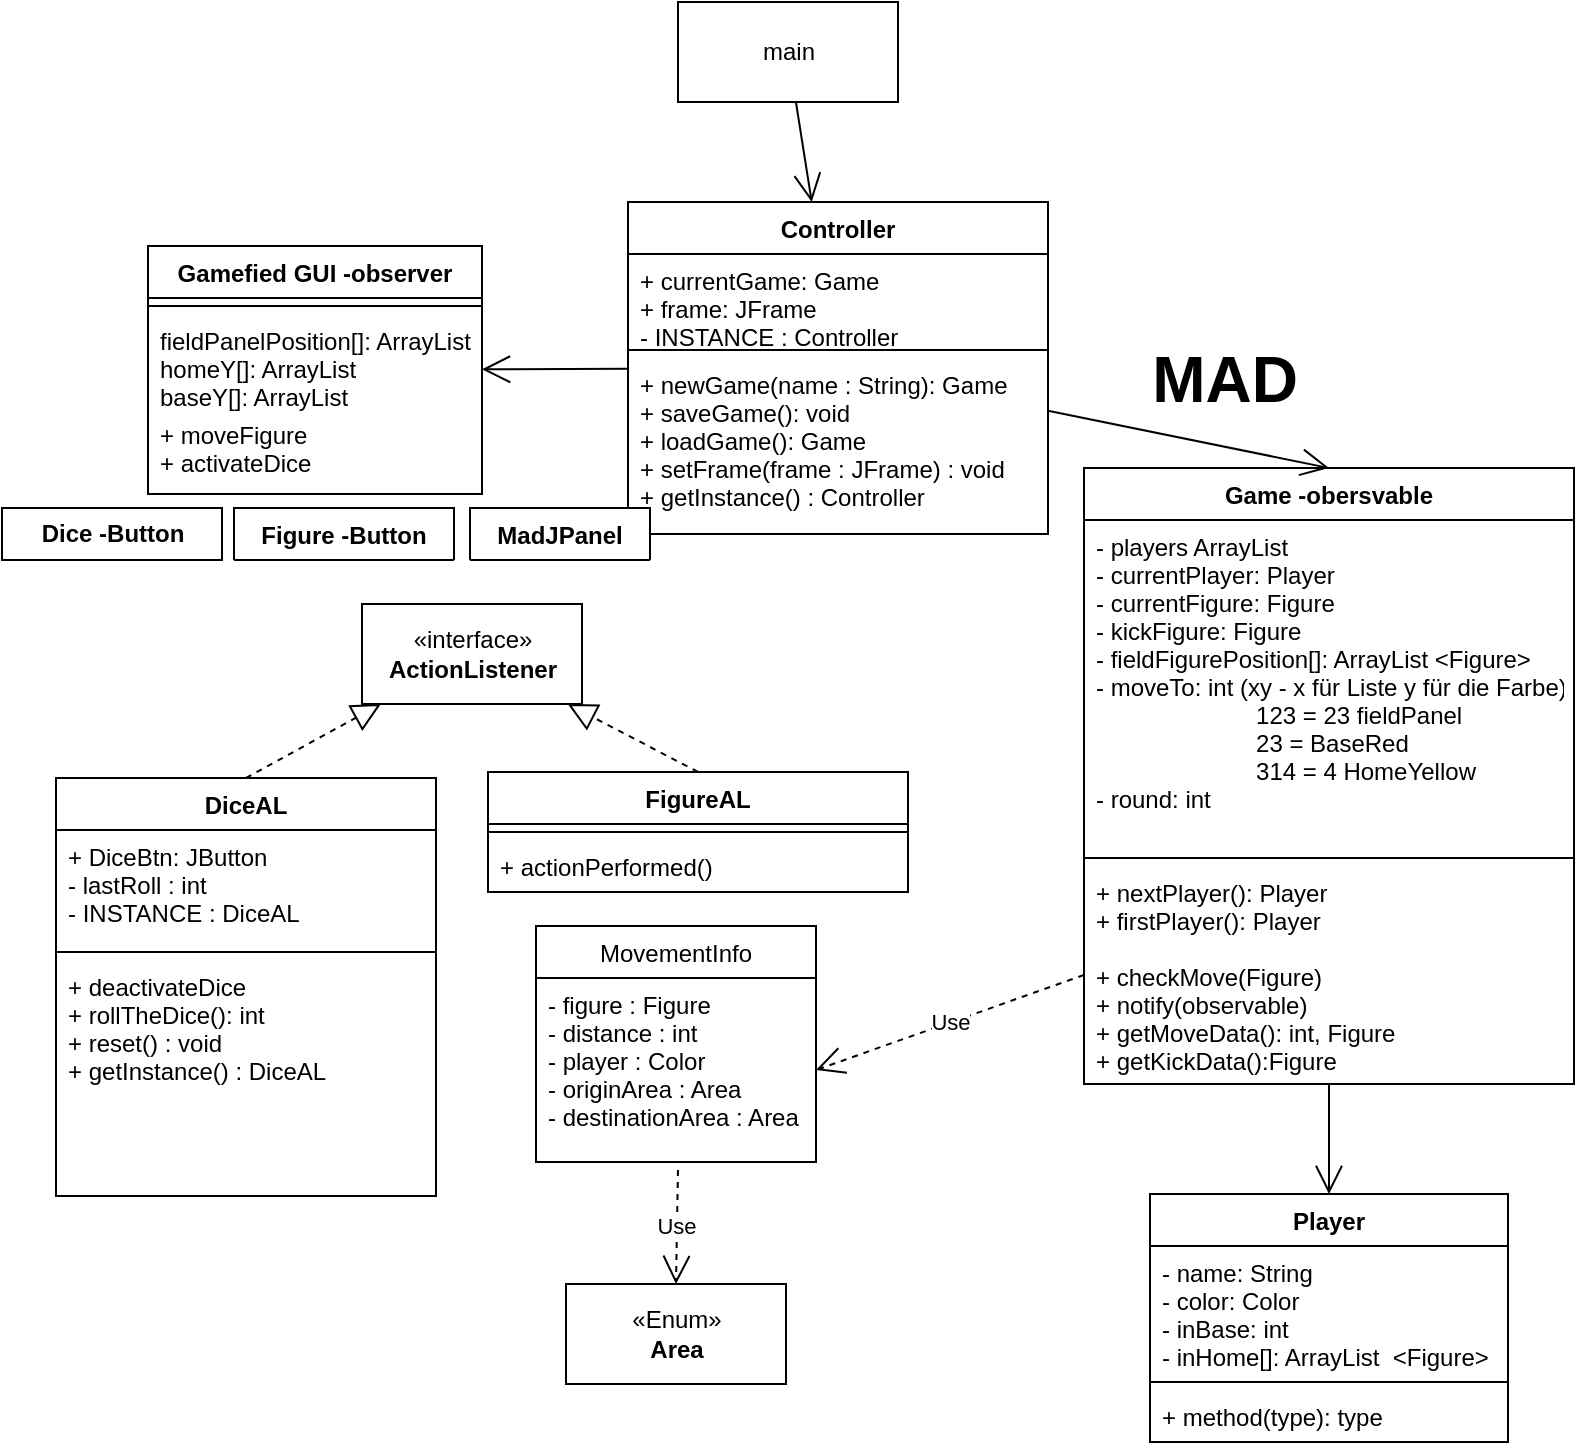<mxfile version="17.5.1" type="github">
  <diagram id="h7QU14QVFvEqcNQnfNww" name="Page-1">
    <mxGraphModel dx="1422" dy="762" grid="0" gridSize="10" guides="1" tooltips="1" connect="1" arrows="1" fold="1" page="1" pageScale="1" pageWidth="827" pageHeight="1169" math="0" shadow="0">
      <root>
        <mxCell id="0" />
        <mxCell id="1" parent="0" />
        <mxCell id="fChbEMPvrJXztvvPjygy-1" value="Player" style="swimlane;fontStyle=1;align=center;verticalAlign=top;childLayout=stackLayout;horizontal=1;startSize=26;horizontalStack=0;resizeParent=1;resizeParentMax=0;resizeLast=0;collapsible=1;marginBottom=0;" parent="1" vertex="1">
          <mxGeometry x="581" y="606" width="179" height="124" as="geometry" />
        </mxCell>
        <mxCell id="fChbEMPvrJXztvvPjygy-2" value="- name: String&#xa;- color: Color&#xa;- inBase: int&#xa;- inHome[]: ArrayList  &lt;Figure&gt;" style="text;strokeColor=none;fillColor=none;align=left;verticalAlign=top;spacingLeft=4;spacingRight=4;overflow=hidden;rotatable=0;points=[[0,0.5],[1,0.5]];portConstraint=eastwest;" parent="fChbEMPvrJXztvvPjygy-1" vertex="1">
          <mxGeometry y="26" width="179" height="64" as="geometry" />
        </mxCell>
        <mxCell id="fChbEMPvrJXztvvPjygy-3" value="" style="line;strokeWidth=1;fillColor=none;align=left;verticalAlign=middle;spacingTop=-1;spacingLeft=3;spacingRight=3;rotatable=0;labelPosition=right;points=[];portConstraint=eastwest;" parent="fChbEMPvrJXztvvPjygy-1" vertex="1">
          <mxGeometry y="90" width="179" height="8" as="geometry" />
        </mxCell>
        <mxCell id="fChbEMPvrJXztvvPjygy-4" value="+ method(type): type" style="text;strokeColor=none;fillColor=none;align=left;verticalAlign=top;spacingLeft=4;spacingRight=4;overflow=hidden;rotatable=0;points=[[0,0.5],[1,0.5]];portConstraint=eastwest;" parent="fChbEMPvrJXztvvPjygy-1" vertex="1">
          <mxGeometry y="98" width="179" height="26" as="geometry" />
        </mxCell>
        <mxCell id="fChbEMPvrJXztvvPjygy-13" value="FigureAL" style="swimlane;fontStyle=1;align=center;verticalAlign=top;childLayout=stackLayout;horizontal=1;startSize=26;horizontalStack=0;resizeParent=1;resizeParentMax=0;resizeLast=0;collapsible=1;marginBottom=0;rounded=0;" parent="1" vertex="1">
          <mxGeometry x="250" y="395" width="210" height="60" as="geometry" />
        </mxCell>
        <mxCell id="fChbEMPvrJXztvvPjygy-15" value="" style="line;strokeWidth=1;fillColor=none;align=left;verticalAlign=middle;spacingTop=-1;spacingLeft=3;spacingRight=3;rotatable=0;labelPosition=right;points=[];portConstraint=eastwest;" parent="fChbEMPvrJXztvvPjygy-13" vertex="1">
          <mxGeometry y="26" width="210" height="8" as="geometry" />
        </mxCell>
        <mxCell id="fChbEMPvrJXztvvPjygy-16" value="+ actionPerformed()" style="text;strokeColor=none;fillColor=none;align=left;verticalAlign=top;spacingLeft=4;spacingRight=4;overflow=hidden;rotatable=0;points=[[0,0.5],[1,0.5]];portConstraint=eastwest;" parent="fChbEMPvrJXztvvPjygy-13" vertex="1">
          <mxGeometry y="34" width="210" height="26" as="geometry" />
        </mxCell>
        <mxCell id="fChbEMPvrJXztvvPjygy-17" value="Game -obersvable" style="swimlane;fontStyle=1;align=center;verticalAlign=top;childLayout=stackLayout;horizontal=1;startSize=26;horizontalStack=0;resizeParent=1;resizeParentMax=0;resizeLast=0;collapsible=1;marginBottom=0;" parent="1" vertex="1">
          <mxGeometry x="548" y="243" width="245" height="308" as="geometry" />
        </mxCell>
        <mxCell id="fChbEMPvrJXztvvPjygy-18" value="- players ArrayList&#xa;- currentPlayer: Player&#xa;- currentFigure: Figure&#xa;- kickFigure: Figure&#xa;- fieldFigurePosition[]: ArrayList &lt;Figure&gt;&#xa;- moveTo: int (xy - x für Liste y für die Farbe)&#xa;                        123 = 23 fieldPanel &#xa;                        23 = BaseRed &#xa;                        314 = 4 HomeYellow&#xa;- round: int" style="text;strokeColor=none;fillColor=none;align=left;verticalAlign=top;spacingLeft=4;spacingRight=4;overflow=hidden;rotatable=0;points=[[0,0.5],[1,0.5]];portConstraint=eastwest;" parent="fChbEMPvrJXztvvPjygy-17" vertex="1">
          <mxGeometry y="26" width="245" height="165" as="geometry" />
        </mxCell>
        <mxCell id="fChbEMPvrJXztvvPjygy-19" value="" style="line;strokeWidth=1;fillColor=none;align=left;verticalAlign=middle;spacingTop=-1;spacingLeft=3;spacingRight=3;rotatable=0;labelPosition=right;points=[];portConstraint=eastwest;" parent="fChbEMPvrJXztvvPjygy-17" vertex="1">
          <mxGeometry y="191" width="245" height="8" as="geometry" />
        </mxCell>
        <mxCell id="fChbEMPvrJXztvvPjygy-20" value="+ nextPlayer(): Player&#xa;+ firstPlayer(): Player&#xa;&#xa;+ checkMove(Figure)&#xa;+ notify(observable)&#xa;+ getMoveData(): int, Figure&#xa;+ getKickData():Figure&#xa;&#xa;" style="text;strokeColor=none;fillColor=none;align=left;verticalAlign=top;spacingLeft=4;spacingRight=4;overflow=hidden;rotatable=0;points=[[0,0.5],[1,0.5]];portConstraint=eastwest;" parent="fChbEMPvrJXztvvPjygy-17" vertex="1">
          <mxGeometry y="199" width="245" height="109" as="geometry" />
        </mxCell>
        <mxCell id="fChbEMPvrJXztvvPjygy-22" value="Controller" style="swimlane;fontStyle=1;align=center;verticalAlign=top;childLayout=stackLayout;horizontal=1;startSize=26;horizontalStack=0;resizeParent=1;resizeParentMax=0;resizeLast=0;collapsible=1;marginBottom=0;" parent="1" vertex="1">
          <mxGeometry x="320" y="110" width="210" height="166" as="geometry" />
        </mxCell>
        <mxCell id="fChbEMPvrJXztvvPjygy-23" value="+ currentGame: Game&#xa;+ frame: JFrame&#xa;- INSTANCE : Controller" style="text;strokeColor=none;fillColor=none;align=left;verticalAlign=top;spacingLeft=4;spacingRight=4;overflow=hidden;rotatable=0;points=[[0,0.5],[1,0.5]];portConstraint=eastwest;" parent="fChbEMPvrJXztvvPjygy-22" vertex="1">
          <mxGeometry y="26" width="210" height="44" as="geometry" />
        </mxCell>
        <mxCell id="fChbEMPvrJXztvvPjygy-24" value="" style="line;strokeWidth=1;fillColor=none;align=left;verticalAlign=middle;spacingTop=-1;spacingLeft=3;spacingRight=3;rotatable=0;labelPosition=right;points=[];portConstraint=eastwest;" parent="fChbEMPvrJXztvvPjygy-22" vertex="1">
          <mxGeometry y="70" width="210" height="8" as="geometry" />
        </mxCell>
        <mxCell id="fChbEMPvrJXztvvPjygy-25" value="+ newGame(name : String): Game&#xa;+ saveGame(): void&#xa;+ loadGame(): Game&#xa;+ setFrame(frame : JFrame) : void&#xa;+ getInstance() : Controller" style="text;strokeColor=none;fillColor=none;align=left;verticalAlign=top;spacingLeft=4;spacingRight=4;overflow=hidden;rotatable=0;points=[[0,0.5],[1,0.5]];portConstraint=eastwest;" parent="fChbEMPvrJXztvvPjygy-22" vertex="1">
          <mxGeometry y="78" width="210" height="88" as="geometry" />
        </mxCell>
        <mxCell id="fChbEMPvrJXztvvPjygy-26" value="Gamefied GUI -observer" style="swimlane;fontStyle=1;align=center;verticalAlign=top;childLayout=stackLayout;horizontal=1;startSize=26;horizontalStack=0;resizeParent=1;resizeParentMax=0;resizeLast=0;collapsible=1;marginBottom=0;" parent="1" vertex="1">
          <mxGeometry x="80" y="132" width="167" height="124" as="geometry" />
        </mxCell>
        <mxCell id="fChbEMPvrJXztvvPjygy-28" value="" style="line;strokeWidth=1;fillColor=none;align=left;verticalAlign=middle;spacingTop=-1;spacingLeft=3;spacingRight=3;rotatable=0;labelPosition=right;points=[];portConstraint=eastwest;" parent="fChbEMPvrJXztvvPjygy-26" vertex="1">
          <mxGeometry y="26" width="167" height="8" as="geometry" />
        </mxCell>
        <mxCell id="fChbEMPvrJXztvvPjygy-27" value="fieldPanelPosition[]: ArrayList&#xa;homeY[]: ArrayList&#xa;baseY[]: ArrayList" style="text;strokeColor=none;fillColor=none;align=left;verticalAlign=top;spacingLeft=4;spacingRight=4;overflow=hidden;rotatable=0;points=[[0,0.5],[1,0.5]];portConstraint=eastwest;" parent="fChbEMPvrJXztvvPjygy-26" vertex="1">
          <mxGeometry y="34" width="167" height="47" as="geometry" />
        </mxCell>
        <mxCell id="fChbEMPvrJXztvvPjygy-29" value="+ moveFigure&#xa;+ activateDice" style="text;strokeColor=none;fillColor=none;align=left;verticalAlign=top;spacingLeft=4;spacingRight=4;overflow=hidden;rotatable=0;points=[[0,0.5],[1,0.5]];portConstraint=eastwest;" parent="fChbEMPvrJXztvvPjygy-26" vertex="1">
          <mxGeometry y="81" width="167" height="43" as="geometry" />
        </mxCell>
        <mxCell id="fChbEMPvrJXztvvPjygy-30" value="Figure -Button" style="swimlane;fontStyle=1;align=center;verticalAlign=top;childLayout=stackLayout;horizontal=1;startSize=26;horizontalStack=0;resizeParent=1;resizeParentMax=0;resizeLast=0;collapsible=1;marginBottom=0;rounded=0;" parent="1" vertex="1" collapsed="1">
          <mxGeometry x="123" y="263" width="110" height="26" as="geometry">
            <mxRectangle x="132" y="249" width="89" height="46" as="alternateBounds" />
          </mxGeometry>
        </mxCell>
        <mxCell id="fChbEMPvrJXztvvPjygy-32" value="" style="line;strokeWidth=1;fillColor=none;align=left;verticalAlign=middle;spacingTop=-1;spacingLeft=3;spacingRight=3;rotatable=0;labelPosition=right;points=[];portConstraint=eastwest;rounded=0;" parent="fChbEMPvrJXztvvPjygy-30" vertex="1">
          <mxGeometry y="26" width="89" height="20" as="geometry" />
        </mxCell>
        <mxCell id="fChbEMPvrJXztvvPjygy-35" value="DiceAL" style="swimlane;fontStyle=1;align=center;verticalAlign=top;childLayout=stackLayout;horizontal=1;startSize=26;horizontalStack=0;resizeParent=1;resizeParentMax=0;resizeLast=0;collapsible=1;marginBottom=0;rounded=0;" parent="1" vertex="1">
          <mxGeometry x="34" y="398" width="190" height="209" as="geometry" />
        </mxCell>
        <mxCell id="fChbEMPvrJXztvvPjygy-36" value="+ DiceBtn: JButton&#xa;- lastRoll : int&#xa;- INSTANCE : DiceAL" style="text;strokeColor=none;fillColor=none;align=left;verticalAlign=top;spacingLeft=4;spacingRight=4;overflow=hidden;rotatable=0;points=[[0,0.5],[1,0.5]];portConstraint=eastwest;rounded=0;" parent="fChbEMPvrJXztvvPjygy-35" vertex="1">
          <mxGeometry y="26" width="190" height="57" as="geometry" />
        </mxCell>
        <mxCell id="fChbEMPvrJXztvvPjygy-37" value="" style="line;strokeWidth=1;fillColor=none;align=left;verticalAlign=middle;spacingTop=-1;spacingLeft=3;spacingRight=3;rotatable=0;labelPosition=right;points=[];portConstraint=eastwest;rounded=0;" parent="fChbEMPvrJXztvvPjygy-35" vertex="1">
          <mxGeometry y="83" width="190" height="8" as="geometry" />
        </mxCell>
        <mxCell id="fChbEMPvrJXztvvPjygy-38" value="+ deactivateDice&#xa;+ rollTheDice(): int&#xa;+ reset() : void&#xa;+ getInstance() : DiceAL" style="text;strokeColor=none;fillColor=none;align=left;verticalAlign=top;spacingLeft=4;spacingRight=4;overflow=hidden;rotatable=0;points=[[0,0.5],[1,0.5]];portConstraint=eastwest;rounded=0;" parent="fChbEMPvrJXztvvPjygy-35" vertex="1">
          <mxGeometry y="91" width="190" height="118" as="geometry" />
        </mxCell>
        <mxCell id="fChbEMPvrJXztvvPjygy-52" value="main" style="html=1;rounded=0;" parent="1" vertex="1">
          <mxGeometry x="345" y="10" width="110" height="50" as="geometry" />
        </mxCell>
        <mxCell id="fChbEMPvrJXztvvPjygy-66" value="&lt;font style=&quot;font-size: 32px&quot;&gt;&lt;b&gt;MAD&lt;/b&gt;&lt;/font&gt;" style="text;html=1;align=center;verticalAlign=middle;resizable=0;points=[];autosize=1;strokeColor=none;fillColor=none;" parent="1" vertex="1">
          <mxGeometry x="576" y="186" width="83" height="25" as="geometry" />
        </mxCell>
        <mxCell id="fChbEMPvrJXztvvPjygy-68" value="«interface»&lt;br&gt;&lt;b&gt;ActionListener&lt;/b&gt;" style="html=1;rounded=0;" parent="1" vertex="1">
          <mxGeometry x="187" y="311" width="110" height="50" as="geometry" />
        </mxCell>
        <mxCell id="fChbEMPvrJXztvvPjygy-72" value="" style="endArrow=block;dashed=1;endFill=0;endSize=12;html=1;rounded=0;exitX=0.5;exitY=0;exitDx=0;exitDy=0;" parent="1" source="fChbEMPvrJXztvvPjygy-35" target="fChbEMPvrJXztvvPjygy-68" edge="1">
          <mxGeometry width="160" relative="1" as="geometry">
            <mxPoint x="288" y="468" as="sourcePoint" />
            <mxPoint x="448" y="468" as="targetPoint" />
          </mxGeometry>
        </mxCell>
        <mxCell id="fChbEMPvrJXztvvPjygy-73" value="" style="endArrow=block;dashed=1;endFill=0;endSize=12;html=1;rounded=0;exitX=0.5;exitY=0;exitDx=0;exitDy=0;" parent="1" source="fChbEMPvrJXztvvPjygy-13" target="fChbEMPvrJXztvvPjygy-68" edge="1">
          <mxGeometry width="160" relative="1" as="geometry">
            <mxPoint x="288" y="468" as="sourcePoint" />
            <mxPoint x="448" y="468" as="targetPoint" />
          </mxGeometry>
        </mxCell>
        <mxCell id="fChbEMPvrJXztvvPjygy-74" value="" style="endArrow=open;endFill=1;endSize=12;html=1;rounded=0;entryX=0.5;entryY=0;entryDx=0;entryDy=0;" parent="1" source="fChbEMPvrJXztvvPjygy-22" target="fChbEMPvrJXztvvPjygy-17" edge="1">
          <mxGeometry width="160" relative="1" as="geometry">
            <mxPoint x="526" y="244" as="sourcePoint" />
            <mxPoint x="686" y="244" as="targetPoint" />
          </mxGeometry>
        </mxCell>
        <mxCell id="fChbEMPvrJXztvvPjygy-75" value="" style="endArrow=open;endFill=1;endSize=12;html=1;rounded=0;" parent="1" source="fChbEMPvrJXztvvPjygy-17" target="fChbEMPvrJXztvvPjygy-1" edge="1">
          <mxGeometry width="160" relative="1" as="geometry">
            <mxPoint x="292" y="493" as="sourcePoint" />
            <mxPoint x="452" y="493" as="targetPoint" />
          </mxGeometry>
        </mxCell>
        <mxCell id="fChbEMPvrJXztvvPjygy-77" value="" style="endArrow=open;endFill=1;endSize=12;html=1;rounded=0;" parent="1" source="fChbEMPvrJXztvvPjygy-22" target="fChbEMPvrJXztvvPjygy-26" edge="1">
          <mxGeometry width="160" relative="1" as="geometry">
            <mxPoint x="292" y="193" as="sourcePoint" />
            <mxPoint x="452" y="193" as="targetPoint" />
          </mxGeometry>
        </mxCell>
        <mxCell id="fChbEMPvrJXztvvPjygy-78" value="" style="endArrow=open;endFill=1;endSize=12;html=1;rounded=0;" parent="1" source="fChbEMPvrJXztvvPjygy-52" target="fChbEMPvrJXztvvPjygy-22" edge="1">
          <mxGeometry width="160" relative="1" as="geometry">
            <mxPoint x="292" y="193" as="sourcePoint" />
            <mxPoint x="452" y="193" as="targetPoint" />
          </mxGeometry>
        </mxCell>
        <mxCell id="USmH-3ETjADoORAym_nX-3" value="&lt;b&gt;Dice -Button&lt;/b&gt;" style="html=1;" parent="1" vertex="1">
          <mxGeometry x="7" y="263" width="110" height="26" as="geometry" />
        </mxCell>
        <mxCell id="USmH-3ETjADoORAym_nX-4" value="MadJPanel" style="swimlane;fontStyle=1;align=center;verticalAlign=top;childLayout=stackLayout;horizontal=1;startSize=26;horizontalStack=0;resizeParent=1;resizeParentMax=0;resizeLast=0;collapsible=1;marginBottom=0;" parent="1" vertex="1" collapsed="1">
          <mxGeometry x="241" y="263" width="90" height="26" as="geometry">
            <mxRectangle x="239" y="255" width="81" height="34" as="alternateBounds" />
          </mxGeometry>
        </mxCell>
        <mxCell id="USmH-3ETjADoORAym_nX-6" value="" style="line;strokeWidth=1;fillColor=none;align=left;verticalAlign=middle;spacingTop=-1;spacingLeft=3;spacingRight=3;rotatable=0;labelPosition=right;points=[];portConstraint=eastwest;" parent="USmH-3ETjADoORAym_nX-4" vertex="1">
          <mxGeometry y="26" width="81" height="8" as="geometry" />
        </mxCell>
        <mxCell id="xLmcW1UrH2bPR5li3O9b-5" value="MovementInfo" style="swimlane;fontStyle=0;childLayout=stackLayout;horizontal=1;startSize=26;fillColor=none;horizontalStack=0;resizeParent=1;resizeParentMax=0;resizeLast=0;collapsible=1;marginBottom=0;" vertex="1" parent="1">
          <mxGeometry x="274" y="472" width="140" height="118" as="geometry" />
        </mxCell>
        <mxCell id="xLmcW1UrH2bPR5li3O9b-6" value="- figure : Figure&#xa;- distance : int&#xa;- player : Color&#xa;- originArea : Area&#xa;- destinationArea : Area" style="text;strokeColor=none;fillColor=none;align=left;verticalAlign=top;spacingLeft=4;spacingRight=4;overflow=hidden;rotatable=0;points=[[0,0.5],[1,0.5]];portConstraint=eastwest;" vertex="1" parent="xLmcW1UrH2bPR5li3O9b-5">
          <mxGeometry y="26" width="140" height="92" as="geometry" />
        </mxCell>
        <mxCell id="xLmcW1UrH2bPR5li3O9b-9" value="«Enum»&lt;br&gt;&lt;b&gt;Area&lt;/b&gt;" style="html=1;" vertex="1" parent="1">
          <mxGeometry x="289" y="651" width="110" height="50" as="geometry" />
        </mxCell>
        <mxCell id="xLmcW1UrH2bPR5li3O9b-10" value="Use" style="endArrow=open;endSize=12;dashed=1;html=1;rounded=0;entryX=0.5;entryY=0;entryDx=0;entryDy=0;exitX=0.507;exitY=1.043;exitDx=0;exitDy=0;exitPerimeter=0;" edge="1" parent="1" source="xLmcW1UrH2bPR5li3O9b-6" target="xLmcW1UrH2bPR5li3O9b-9">
          <mxGeometry width="160" relative="1" as="geometry">
            <mxPoint x="344" y="680" as="sourcePoint" />
            <mxPoint x="535" y="671" as="targetPoint" />
          </mxGeometry>
        </mxCell>
        <mxCell id="xLmcW1UrH2bPR5li3O9b-12" value="Use" style="endArrow=open;endSize=12;dashed=1;html=1;rounded=0;exitX=0;exitY=0.5;exitDx=0;exitDy=0;entryX=1;entryY=0.5;entryDx=0;entryDy=0;" edge="1" parent="1" source="fChbEMPvrJXztvvPjygy-20" target="xLmcW1UrH2bPR5li3O9b-6">
          <mxGeometry width="160" relative="1" as="geometry">
            <mxPoint x="359" y="615" as="sourcePoint" />
            <mxPoint x="519" y="615" as="targetPoint" />
          </mxGeometry>
        </mxCell>
      </root>
    </mxGraphModel>
  </diagram>
</mxfile>
